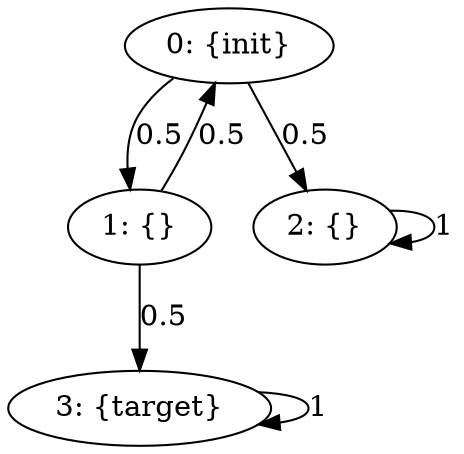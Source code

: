digraph model {
	0 [ label = "0: {init}" ];
	1 [ label = "1: {}" ];
	2 [ label = "2: {}" ];
	3 [ label = "3: {target}" ];
	0 -> 1 [ label= "0.5" ];
	0 -> 2 [ label= "0.5" ];
	1 -> 0 [ label= "0.5" ];
	1 -> 3 [ label= "0.5" ];
	2 -> 2 [ label= "1" ];
	3 -> 3 [ label= "1" ];
}
